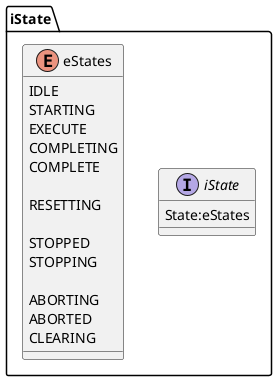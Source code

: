 @startuml iState
package iState{

    interface iState{
        State:eStates
    }

    enum eStates {
        IDLE
        STARTING
        EXECUTE
        COMPLETING
        COMPLETE

        RESETTING

        STOPPED
        STOPPING

        ABORTING
        ABORTED
        CLEARING
    }

    @enduml